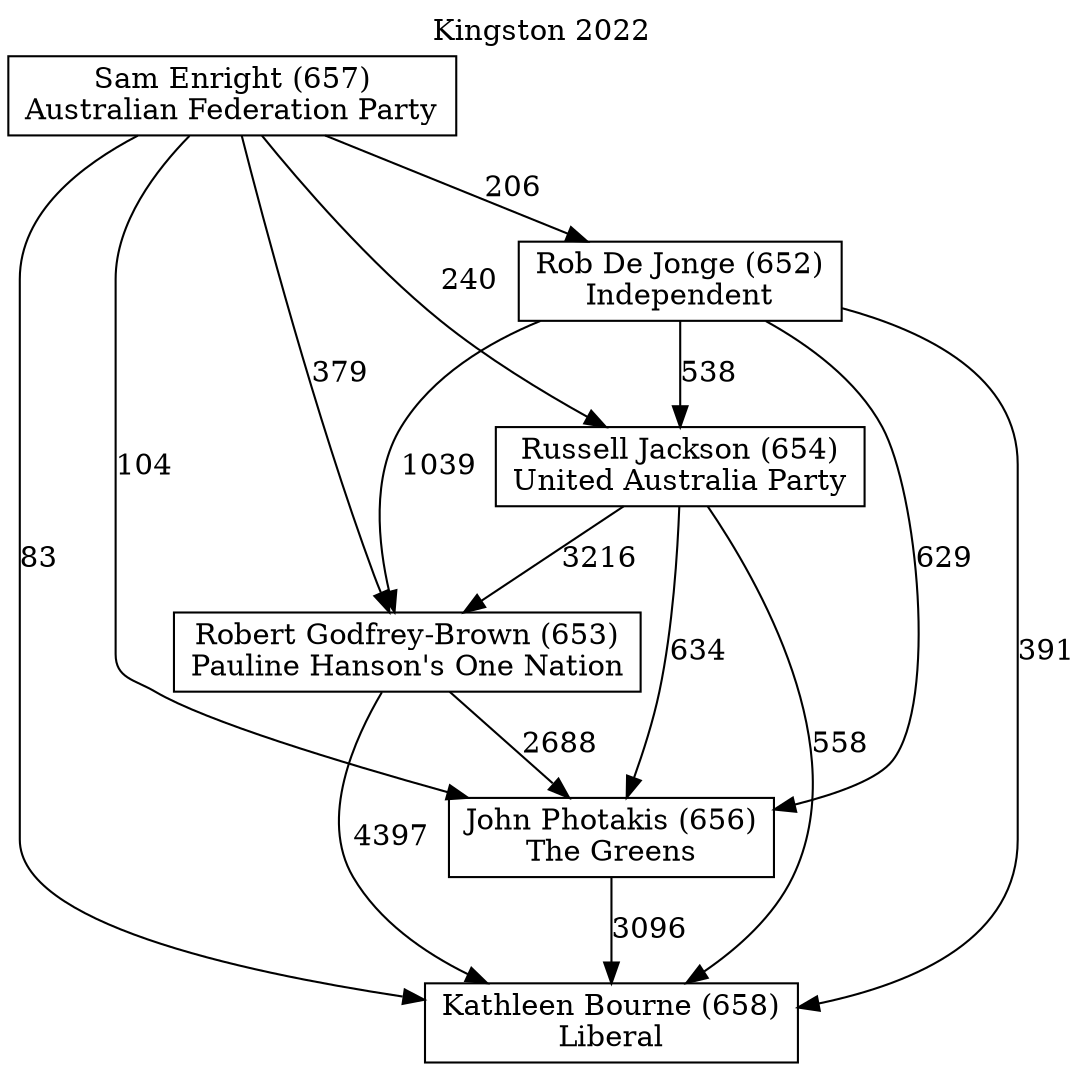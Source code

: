 // House preference flow
digraph "Kathleen Bourne (658)_Kingston_2022" {
	graph [label="Kingston 2022" labelloc=t mclimit=10]
	node [shape=box]
	"Kathleen Bourne (658)" [label="Kathleen Bourne (658)
Liberal"]
	"Sam Enright (657)" [label="Sam Enright (657)
Australian Federation Party"]
	"John Photakis (656)" [label="John Photakis (656)
The Greens"]
	"Rob De Jonge (652)" [label="Rob De Jonge (652)
Independent"]
	"Robert Godfrey-Brown (653)" [label="Robert Godfrey-Brown (653)
Pauline Hanson's One Nation"]
	"Russell Jackson (654)" [label="Russell Jackson (654)
United Australia Party"]
	"Russell Jackson (654)" -> "Robert Godfrey-Brown (653)" [label=3216]
	"Sam Enright (657)" -> "Russell Jackson (654)" [label=240]
	"Sam Enright (657)" -> "Kathleen Bourne (658)" [label=83]
	"Russell Jackson (654)" -> "John Photakis (656)" [label=634]
	"Rob De Jonge (652)" -> "Russell Jackson (654)" [label=538]
	"Robert Godfrey-Brown (653)" -> "Kathleen Bourne (658)" [label=4397]
	"Rob De Jonge (652)" -> "John Photakis (656)" [label=629]
	"Rob De Jonge (652)" -> "Robert Godfrey-Brown (653)" [label=1039]
	"John Photakis (656)" -> "Kathleen Bourne (658)" [label=3096]
	"Russell Jackson (654)" -> "Kathleen Bourne (658)" [label=558]
	"Sam Enright (657)" -> "Rob De Jonge (652)" [label=206]
	"Rob De Jonge (652)" -> "Kathleen Bourne (658)" [label=391]
	"Sam Enright (657)" -> "Robert Godfrey-Brown (653)" [label=379]
	"Sam Enright (657)" -> "John Photakis (656)" [label=104]
	"Robert Godfrey-Brown (653)" -> "John Photakis (656)" [label=2688]
}

